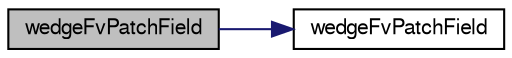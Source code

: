digraph "wedgeFvPatchField"
{
  bgcolor="transparent";
  edge [fontname="FreeSans",fontsize="10",labelfontname="FreeSans",labelfontsize="10"];
  node [fontname="FreeSans",fontsize="10",shape=record];
  rankdir="LR";
  Node106 [label="wedgeFvPatchField",height=0.2,width=0.4,color="black", fillcolor="grey75", style="filled", fontcolor="black"];
  Node106 -> Node107 [color="midnightblue",fontsize="10",style="solid",fontname="FreeSans"];
  Node107 [label="wedgeFvPatchField",height=0.2,width=0.4,color="black",URL="$a22054.html#a1d38b66c454691f879540389dc897c27",tooltip="Construct from patch and internal field. "];
}
